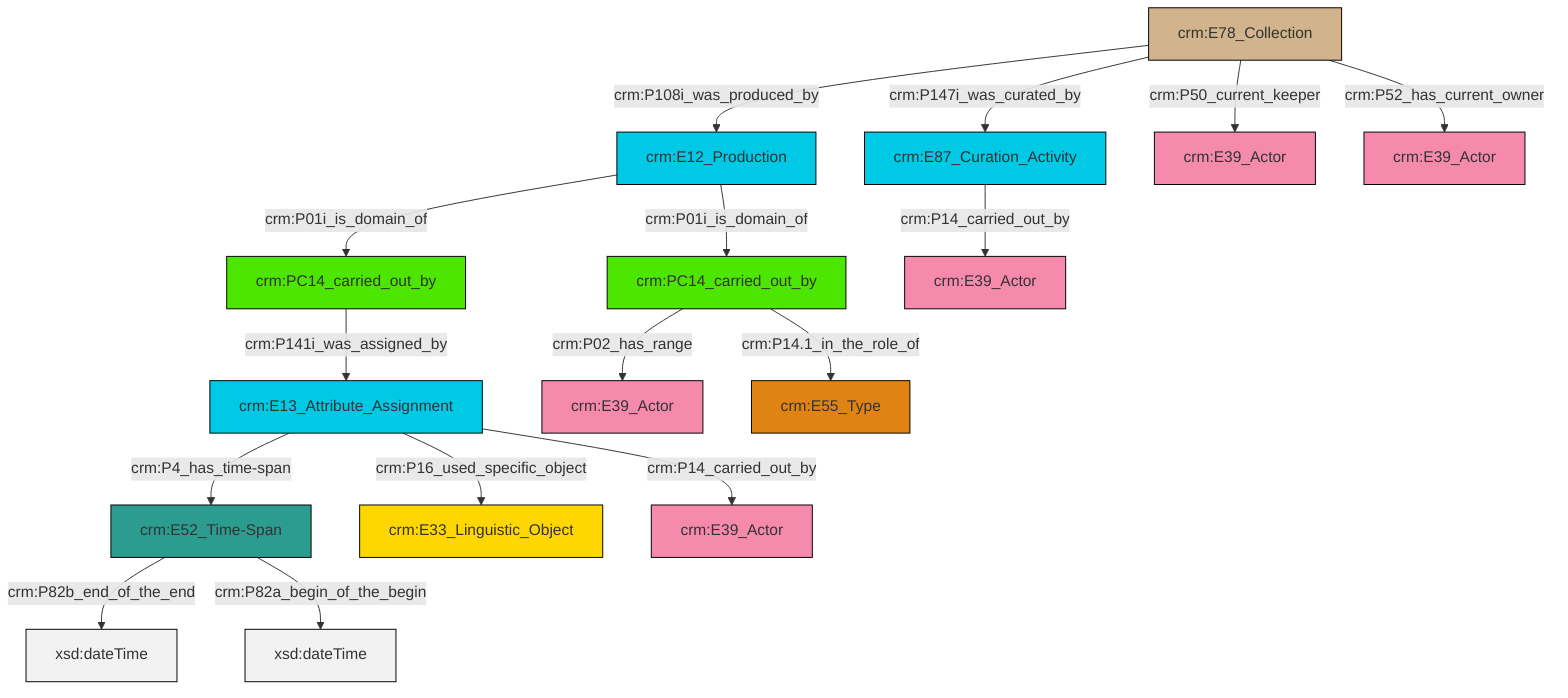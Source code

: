 graph TD
classDef Literal fill:#f2f2f2,stroke:#000000;
classDef CRM_Entity fill:#FFFFFF,stroke:#000000;
classDef Temporal_Entity fill:#00C9E6, stroke:#000000;
classDef Type fill:#E18312, stroke:#000000;
classDef Time-Span fill:#2C9C91, stroke:#000000;
classDef Appellation fill:#FFEB7F, stroke:#000000;
classDef Place fill:#008836, stroke:#000000;
classDef Persistent_Item fill:#B266B2, stroke:#000000;
classDef Conceptual_Object fill:#FFD700, stroke:#000000;
classDef Physical_Thing fill:#D2B48C, stroke:#000000;
classDef Actor fill:#f58aad, stroke:#000000;
classDef PC_Classes fill:#4ce600, stroke:#000000;
classDef Multi fill:#cccccc,stroke:#000000;

0["crm:PC14_carried_out_by"]:::PC_Classes -->|crm:P141i_was_assigned_by| 1["crm:E13_Attribute_Assignment"]:::Temporal_Entity
4["crm:PC14_carried_out_by"]:::PC_Classes -->|crm:P02_has_range| 5["crm:E39_Actor"]:::Actor
6["crm:E12_Production"]:::Temporal_Entity -->|crm:P01i_is_domain_of| 0["crm:PC14_carried_out_by"]:::PC_Classes
7["crm:E78_Collection"]:::Physical_Thing -->|crm:P147i_was_curated_by| 8["crm:E87_Curation_Activity"]:::Temporal_Entity
1["crm:E13_Attribute_Assignment"]:::Temporal_Entity -->|crm:P16_used_specific_object| 9["crm:E33_Linguistic_Object"]:::Conceptual_Object
7["crm:E78_Collection"]:::Physical_Thing -->|crm:P50_current_keeper| 11["crm:E39_Actor"]:::Actor
4["crm:PC14_carried_out_by"]:::PC_Classes -->|crm:P14.1_in_the_role_of| 12["crm:E55_Type"]:::Type
1["crm:E13_Attribute_Assignment"]:::Temporal_Entity -->|crm:P14_carried_out_by| 15["crm:E39_Actor"]:::Actor
8["crm:E87_Curation_Activity"]:::Temporal_Entity -->|crm:P14_carried_out_by| 16["crm:E39_Actor"]:::Actor
6["crm:E12_Production"]:::Temporal_Entity -->|crm:P01i_is_domain_of| 4["crm:PC14_carried_out_by"]:::PC_Classes
1["crm:E13_Attribute_Assignment"]:::Temporal_Entity -->|crm:P4_has_time-span| 2["crm:E52_Time-Span"]:::Time-Span
2["crm:E52_Time-Span"]:::Time-Span -->|crm:P82b_end_of_the_end| 22[xsd:dateTime]:::Literal
7["crm:E78_Collection"]:::Physical_Thing -->|crm:P52_has_current_owner| 24["crm:E39_Actor"]:::Actor
7["crm:E78_Collection"]:::Physical_Thing -->|crm:P108i_was_produced_by| 6["crm:E12_Production"]:::Temporal_Entity
2["crm:E52_Time-Span"]:::Time-Span -->|crm:P82a_begin_of_the_begin| 28[xsd:dateTime]:::Literal